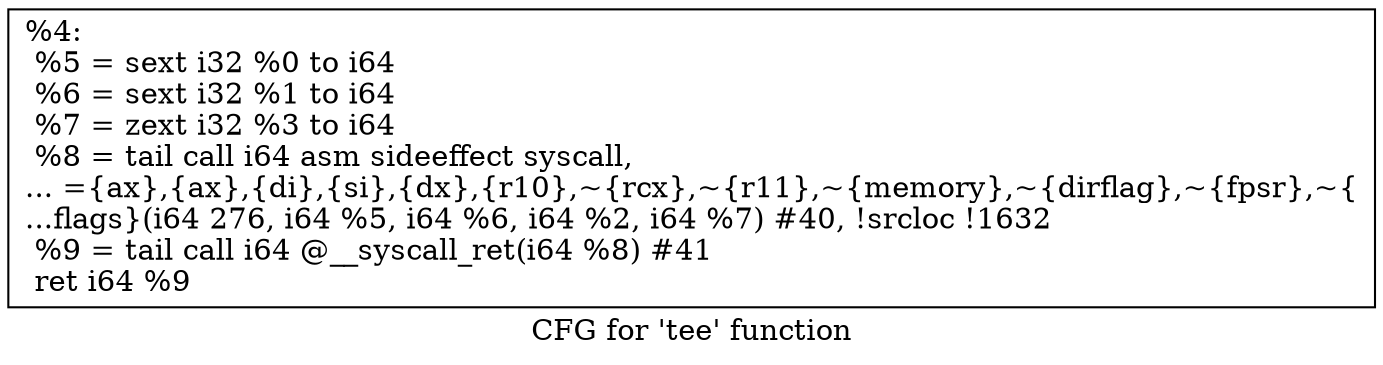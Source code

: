 digraph "CFG for 'tee' function" {
	label="CFG for 'tee' function";

	Node0x1e6e960 [shape=record,label="{%4:\l  %5 = sext i32 %0 to i64\l  %6 = sext i32 %1 to i64\l  %7 = zext i32 %3 to i64\l  %8 = tail call i64 asm sideeffect syscall,\l... =\{ax\},\{ax\},\{di\},\{si\},\{dx\},\{r10\},~\{rcx\},~\{r11\},~\{memory\},~\{dirflag\},~\{fpsr\},~\{\l...flags\}(i64 276, i64 %5, i64 %6, i64 %2, i64 %7) #40, !srcloc !1632\l  %9 = tail call i64 @__syscall_ret(i64 %8) #41\l  ret i64 %9\l}"];
}
